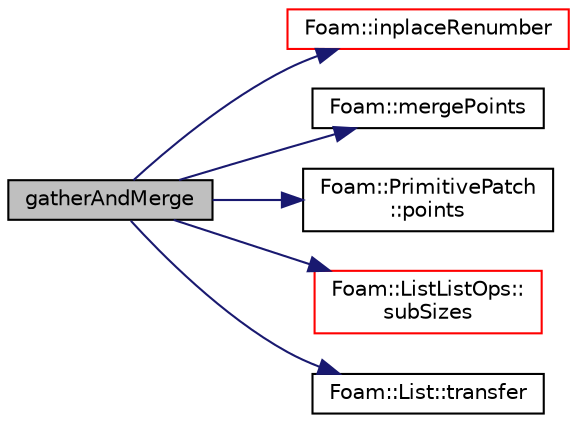 digraph "gatherAndMerge"
{
  bgcolor="transparent";
  edge [fontname="Helvetica",fontsize="10",labelfontname="Helvetica",labelfontsize="10"];
  node [fontname="Helvetica",fontsize="10",shape=record];
  rankdir="LR";
  Node247 [label="gatherAndMerge",height=0.2,width=0.4,color="black", fillcolor="grey75", style="filled", fontcolor="black"];
  Node247 -> Node248 [color="midnightblue",fontsize="10",style="solid",fontname="Helvetica"];
  Node248 [label="Foam::inplaceRenumber",height=0.2,width=0.4,color="red",URL="$a21851.html#a9b337312524f331043d60cc58a96a5e1",tooltip="Inplace renumber the values of a list. "];
  Node247 -> Node254 [color="midnightblue",fontsize="10",style="solid",fontname="Helvetica"];
  Node254 [label="Foam::mergePoints",height=0.2,width=0.4,color="black",URL="$a21851.html#a91cf82266e8f08da4a95ebafddc2f61d",tooltip="Sorts and merges points. All points closer than/equal mergeTol get merged. "];
  Node247 -> Node255 [color="midnightblue",fontsize="10",style="solid",fontname="Helvetica"];
  Node255 [label="Foam::PrimitivePatch\l::points",height=0.2,width=0.4,color="black",URL="$a28693.html#aa3c7d968f31c88780c663876f64ef6a6",tooltip="Return reference to global points. "];
  Node247 -> Node256 [color="midnightblue",fontsize="10",style="solid",fontname="Helvetica"];
  Node256 [label="Foam::ListListOps::\lsubSizes",height=0.2,width=0.4,color="red",URL="$a21884.html#a9b8fc489be99b2de335a7555707c6203",tooltip="Gets sizes of sublists. "];
  Node247 -> Node265 [color="midnightblue",fontsize="10",style="solid",fontname="Helvetica"];
  Node265 [label="Foam::List::transfer",height=0.2,width=0.4,color="black",URL="$a26833.html#a25ad1d2084d16b234b0cf91c07e832c0",tooltip="Transfer the contents of the argument List into this list. "];
}

